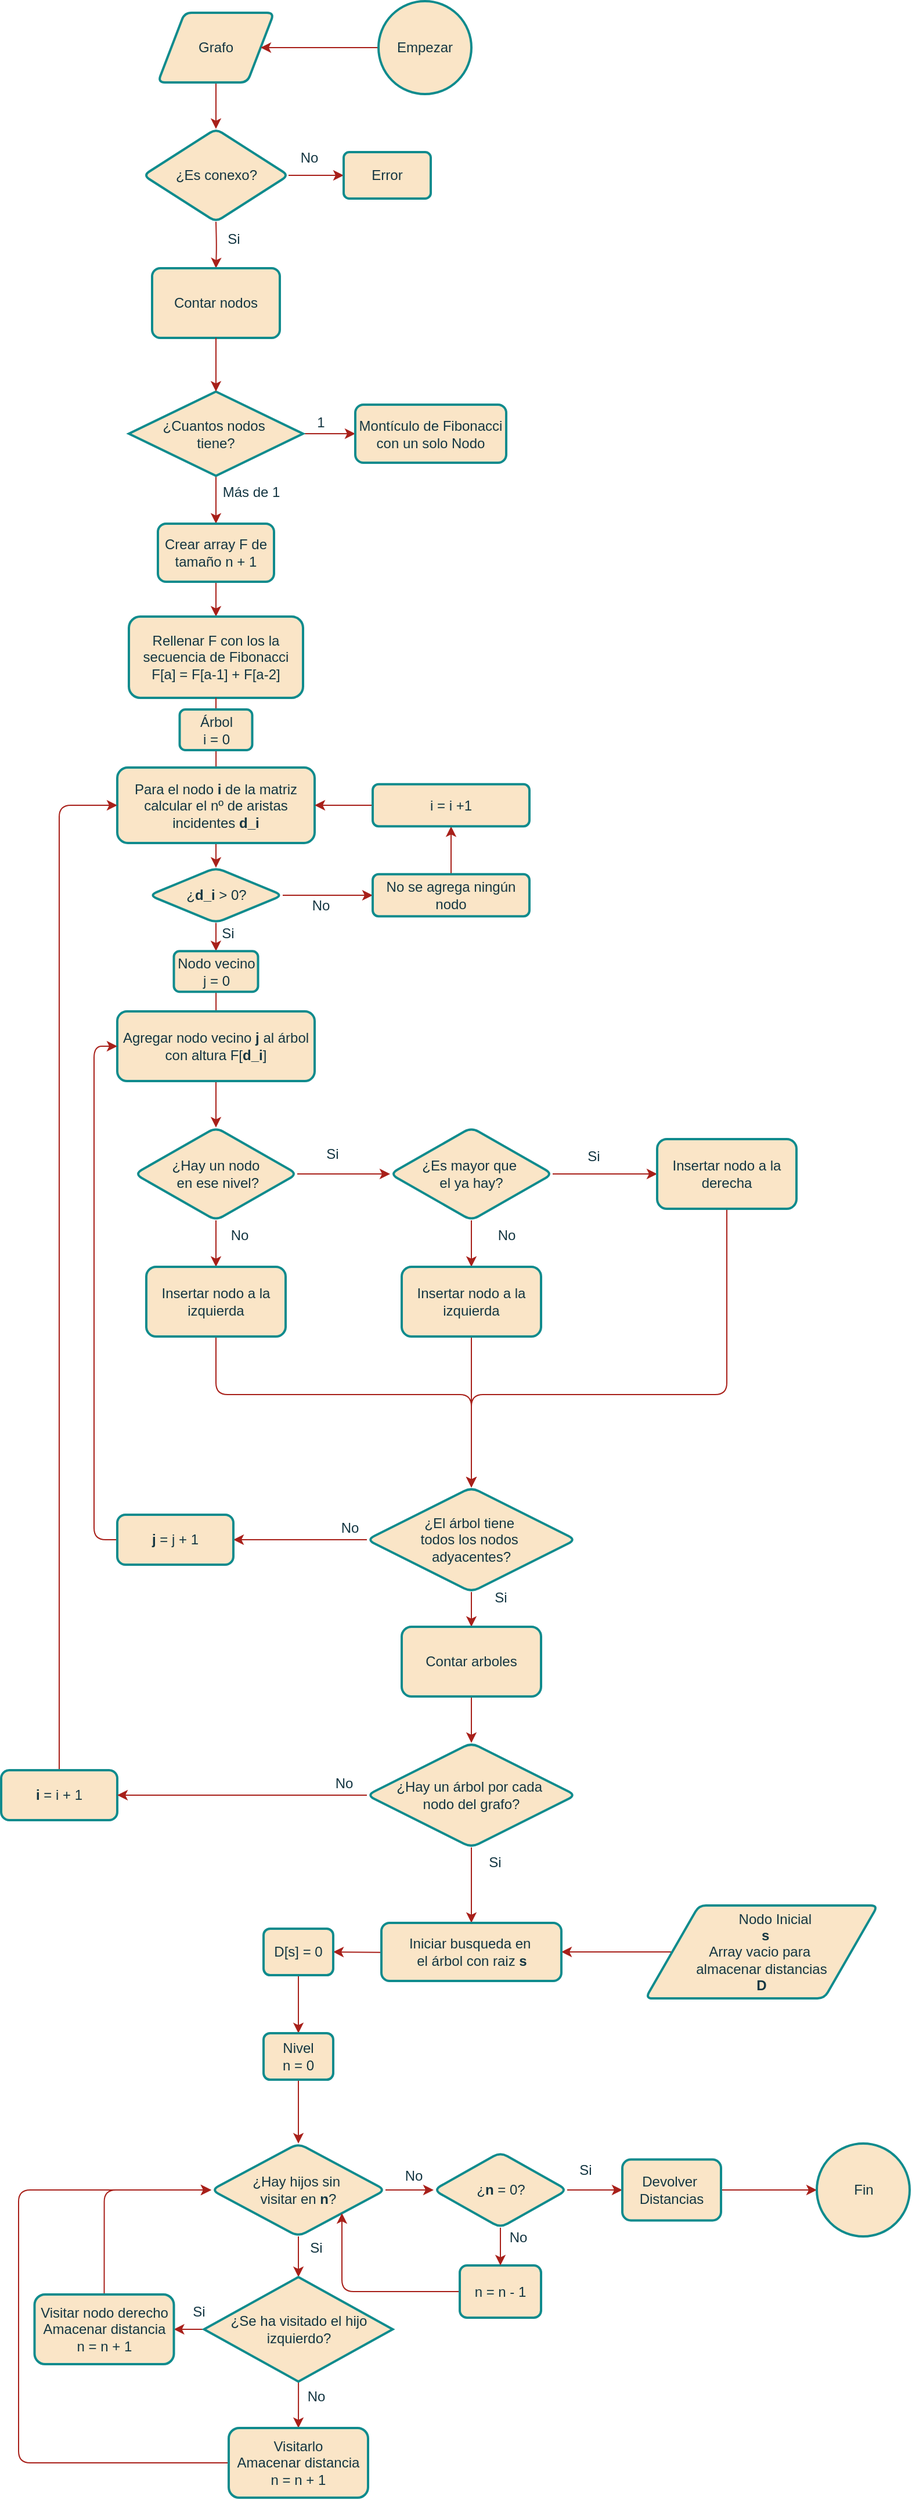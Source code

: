 <mxfile version="24.7.17">
  <diagram id="C5RBs43oDa-KdzZeNtuy" name="Page-1">
    <mxGraphModel dx="1434" dy="844" grid="1" gridSize="10" guides="1" tooltips="1" connect="1" arrows="1" fold="1" page="1" pageScale="1" pageWidth="827" pageHeight="1169" math="0" shadow="0">
      <root>
        <mxCell id="WIyWlLk6GJQsqaUBKTNV-0" />
        <mxCell id="WIyWlLk6GJQsqaUBKTNV-1" parent="WIyWlLk6GJQsqaUBKTNV-0" />
        <mxCell id="sw0XocbQ4kUTriKsnevm-25" style="edgeStyle=orthogonalEdgeStyle;rounded=1;orthogonalLoop=1;jettySize=auto;html=1;exitX=0.5;exitY=1;exitDx=0;exitDy=0;labelBackgroundColor=none;strokeColor=#A8201A;fontColor=default;" parent="WIyWlLk6GJQsqaUBKTNV-1" target="sw0XocbQ4kUTriKsnevm-1" edge="1">
          <mxGeometry relative="1" as="geometry">
            <mxPoint x="200" y="200" as="sourcePoint" />
          </mxGeometry>
        </mxCell>
        <mxCell id="sw0XocbQ4kUTriKsnevm-1" value="Contar nodos" style="rounded=1;whiteSpace=wrap;html=1;absoluteArcSize=1;arcSize=14;strokeWidth=2;labelBackgroundColor=none;fillColor=#FAE5C7;strokeColor=#0F8B8D;fontColor=#143642;" parent="WIyWlLk6GJQsqaUBKTNV-1" vertex="1">
          <mxGeometry x="145" y="240" width="110" height="60" as="geometry" />
        </mxCell>
        <mxCell id="sw0XocbQ4kUTriKsnevm-19" value="" style="edgeStyle=orthogonalEdgeStyle;rounded=1;orthogonalLoop=1;jettySize=auto;html=1;labelBackgroundColor=none;strokeColor=#A8201A;fontColor=default;" parent="WIyWlLk6GJQsqaUBKTNV-1" source="sw0XocbQ4kUTriKsnevm-2" target="sw0XocbQ4kUTriKsnevm-12" edge="1">
          <mxGeometry relative="1" as="geometry" />
        </mxCell>
        <mxCell id="sw0XocbQ4kUTriKsnevm-21" style="edgeStyle=orthogonalEdgeStyle;rounded=1;orthogonalLoop=1;jettySize=auto;html=1;exitX=1;exitY=0.5;exitDx=0;exitDy=0;exitPerimeter=0;entryX=0;entryY=0.5;entryDx=0;entryDy=0;labelBackgroundColor=none;strokeColor=#A8201A;fontColor=default;" parent="WIyWlLk6GJQsqaUBKTNV-1" source="sw0XocbQ4kUTriKsnevm-2" target="sw0XocbQ4kUTriKsnevm-15" edge="1">
          <mxGeometry relative="1" as="geometry" />
        </mxCell>
        <mxCell id="sw0XocbQ4kUTriKsnevm-2" value="¿Cuantos nodos&amp;nbsp;&lt;div&gt;tiene?&lt;/div&gt;" style="strokeWidth=2;html=1;shape=mxgraph.flowchart.decision;whiteSpace=wrap;labelBackgroundColor=none;fillColor=#FAE5C7;strokeColor=#0F8B8D;fontColor=#143642;rounded=1;" parent="WIyWlLk6GJQsqaUBKTNV-1" vertex="1">
          <mxGeometry x="125" y="346.25" width="150" height="72.5" as="geometry" />
        </mxCell>
        <mxCell id="sw0XocbQ4kUTriKsnevm-67" value="" style="edgeStyle=orthogonalEdgeStyle;rounded=1;orthogonalLoop=1;jettySize=auto;html=1;strokeColor=#A8201A;fontColor=default;fillColor=#FAE5C7;labelBackgroundColor=none;" parent="WIyWlLk6GJQsqaUBKTNV-1" source="sw0XocbQ4kUTriKsnevm-8" target="sw0XocbQ4kUTriKsnevm-66" edge="1">
          <mxGeometry relative="1" as="geometry" />
        </mxCell>
        <mxCell id="sw0XocbQ4kUTriKsnevm-8" value="Grafo" style="shape=parallelogram;html=1;strokeWidth=2;perimeter=parallelogramPerimeter;whiteSpace=wrap;rounded=1;arcSize=12;size=0.23;labelBackgroundColor=none;fillColor=#FAE5C7;strokeColor=#0F8B8D;fontColor=#143642;" parent="WIyWlLk6GJQsqaUBKTNV-1" vertex="1">
          <mxGeometry x="150" y="20" width="100" height="60" as="geometry" />
        </mxCell>
        <mxCell id="sw0XocbQ4kUTriKsnevm-18" value="" style="edgeStyle=orthogonalEdgeStyle;rounded=1;orthogonalLoop=1;jettySize=auto;html=1;labelBackgroundColor=none;strokeColor=#A8201A;fontColor=default;" parent="WIyWlLk6GJQsqaUBKTNV-1" source="sw0XocbQ4kUTriKsnevm-12" target="sw0XocbQ4kUTriKsnevm-17" edge="1">
          <mxGeometry relative="1" as="geometry" />
        </mxCell>
        <mxCell id="sw0XocbQ4kUTriKsnevm-12" value="Crear array F de tamaño n + 1" style="rounded=1;whiteSpace=wrap;html=1;absoluteArcSize=1;arcSize=14;strokeWidth=2;labelBackgroundColor=none;fillColor=#FAE5C7;strokeColor=#0F8B8D;fontColor=#143642;" parent="WIyWlLk6GJQsqaUBKTNV-1" vertex="1">
          <mxGeometry x="150" y="460" width="100" height="50" as="geometry" />
        </mxCell>
        <mxCell id="sw0XocbQ4kUTriKsnevm-15" value="Montículo de Fibonacci con un solo Nodo" style="rounded=1;whiteSpace=wrap;html=1;absoluteArcSize=1;arcSize=14;strokeWidth=2;labelBackgroundColor=none;fillColor=#FAE5C7;strokeColor=#0F8B8D;fontColor=#143642;" parent="WIyWlLk6GJQsqaUBKTNV-1" vertex="1">
          <mxGeometry x="320" y="357.5" width="130" height="50" as="geometry" />
        </mxCell>
        <mxCell id="sw0XocbQ4kUTriKsnevm-34" value="" style="edgeStyle=orthogonalEdgeStyle;rounded=1;orthogonalLoop=1;jettySize=auto;html=1;labelBackgroundColor=none;strokeColor=#A8201A;fontColor=default;" parent="WIyWlLk6GJQsqaUBKTNV-1" source="sw0XocbQ4kUTriKsnevm-90" target="sw0XocbQ4kUTriKsnevm-33" edge="1">
          <mxGeometry relative="1" as="geometry" />
        </mxCell>
        <mxCell id="sw0XocbQ4kUTriKsnevm-17" value="Rellenar F con los la secuencia de Fibonacci&lt;div&gt;F[a] = F[a-1] + F[a-2]&lt;/div&gt;" style="rounded=1;whiteSpace=wrap;html=1;arcSize=14;strokeWidth=2;labelBackgroundColor=none;fillColor=#FAE5C7;strokeColor=#0F8B8D;fontColor=#143642;" parent="WIyWlLk6GJQsqaUBKTNV-1" vertex="1">
          <mxGeometry x="125" y="540" width="150" height="70" as="geometry" />
        </mxCell>
        <mxCell id="sw0XocbQ4kUTriKsnevm-20" style="edgeStyle=orthogonalEdgeStyle;rounded=1;orthogonalLoop=1;jettySize=auto;html=1;exitX=0.5;exitY=1;exitDx=0;exitDy=0;entryX=0.5;entryY=0;entryDx=0;entryDy=0;entryPerimeter=0;labelBackgroundColor=none;strokeColor=#A8201A;fontColor=default;" parent="WIyWlLk6GJQsqaUBKTNV-1" source="sw0XocbQ4kUTriKsnevm-1" target="sw0XocbQ4kUTriKsnevm-2" edge="1">
          <mxGeometry relative="1" as="geometry" />
        </mxCell>
        <mxCell id="sw0XocbQ4kUTriKsnevm-32" style="edgeStyle=orthogonalEdgeStyle;rounded=1;orthogonalLoop=1;jettySize=auto;html=1;exitX=0.5;exitY=1;exitDx=0;exitDy=0;labelBackgroundColor=none;strokeColor=#A8201A;fontColor=default;" parent="WIyWlLk6GJQsqaUBKTNV-1" source="sw0XocbQ4kUTriKsnevm-17" target="sw0XocbQ4kUTriKsnevm-17" edge="1">
          <mxGeometry relative="1" as="geometry" />
        </mxCell>
        <mxCell id="sw0XocbQ4kUTriKsnevm-37" value="" style="edgeStyle=orthogonalEdgeStyle;rounded=1;orthogonalLoop=1;jettySize=auto;html=1;labelBackgroundColor=none;strokeColor=#A8201A;fontColor=default;" parent="WIyWlLk6GJQsqaUBKTNV-1" source="sw0XocbQ4kUTriKsnevm-33" target="sw0XocbQ4kUTriKsnevm-36" edge="1">
          <mxGeometry relative="1" as="geometry" />
        </mxCell>
        <mxCell id="sw0XocbQ4kUTriKsnevm-33" value="Para el nodo &lt;b&gt;i&lt;/b&gt; de la matriz calcular el nº de aristas incidentes&amp;nbsp;&lt;b style=&quot;background-color: initial;&quot;&gt;d_i&lt;/b&gt;" style="whiteSpace=wrap;html=1;rounded=1;arcSize=14;strokeWidth=2;labelBackgroundColor=none;fillColor=#FAE5C7;strokeColor=#0F8B8D;fontColor=#143642;" parent="WIyWlLk6GJQsqaUBKTNV-1" vertex="1">
          <mxGeometry x="115" y="670" width="170" height="65" as="geometry" />
        </mxCell>
        <mxCell id="sw0XocbQ4kUTriKsnevm-39" value="" style="edgeStyle=orthogonalEdgeStyle;rounded=1;orthogonalLoop=1;jettySize=auto;html=1;strokeColor=#A8201A;fontColor=default;fillColor=#FAE5C7;labelBackgroundColor=none;" parent="WIyWlLk6GJQsqaUBKTNV-1" source="sw0XocbQ4kUTriKsnevm-36" target="sw0XocbQ4kUTriKsnevm-38" edge="1">
          <mxGeometry relative="1" as="geometry" />
        </mxCell>
        <mxCell id="sw0XocbQ4kUTriKsnevm-42" value="" style="edgeStyle=orthogonalEdgeStyle;rounded=1;orthogonalLoop=1;jettySize=auto;html=1;strokeColor=#A8201A;fontColor=default;fillColor=#FAE5C7;labelBackgroundColor=none;" parent="WIyWlLk6GJQsqaUBKTNV-1" source="sw0XocbQ4kUTriKsnevm-95" target="sw0XocbQ4kUTriKsnevm-41" edge="1">
          <mxGeometry relative="1" as="geometry" />
        </mxCell>
        <mxCell id="sw0XocbQ4kUTriKsnevm-36" value="¿&lt;b&gt;d_i&lt;/b&gt; &amp;gt; 0?" style="rhombus;whiteSpace=wrap;html=1;rounded=1;arcSize=14;strokeWidth=2;labelBackgroundColor=none;fillColor=#FAE5C7;strokeColor=#0F8B8D;fontColor=#143642;" parent="WIyWlLk6GJQsqaUBKTNV-1" vertex="1">
          <mxGeometry x="142.5" y="756.25" width="115" height="47.5" as="geometry" />
        </mxCell>
        <mxCell id="Fxtu21GMjImPMMu1P6-F-7" value="" style="edgeStyle=orthogonalEdgeStyle;rounded=1;orthogonalLoop=1;jettySize=auto;html=1;strokeColor=#A8201A;fontColor=default;fillColor=#FAE5C7;labelBackgroundColor=none;" parent="WIyWlLk6GJQsqaUBKTNV-1" source="sw0XocbQ4kUTriKsnevm-38" target="Fxtu21GMjImPMMu1P6-F-6" edge="1">
          <mxGeometry relative="1" as="geometry" />
        </mxCell>
        <mxCell id="sw0XocbQ4kUTriKsnevm-38" value="No se agrega ningún nodo" style="whiteSpace=wrap;html=1;fillColor=#FAE5C7;strokeColor=#0F8B8D;fontColor=#143642;rounded=1;arcSize=14;strokeWidth=2;labelBackgroundColor=none;" parent="WIyWlLk6GJQsqaUBKTNV-1" vertex="1">
          <mxGeometry x="335" y="761.87" width="135" height="36.25" as="geometry" />
        </mxCell>
        <mxCell id="sw0XocbQ4kUTriKsnevm-40" value="No" style="text;html=1;align=center;verticalAlign=middle;resizable=0;points=[];autosize=1;strokeColor=none;fillColor=none;fontColor=#143642;labelBackgroundColor=none;rounded=1;" parent="WIyWlLk6GJQsqaUBKTNV-1" vertex="1">
          <mxGeometry x="270" y="773.75" width="40" height="30" as="geometry" />
        </mxCell>
        <mxCell id="sw0XocbQ4kUTriKsnevm-46" value="" style="edgeStyle=orthogonalEdgeStyle;rounded=1;orthogonalLoop=1;jettySize=auto;html=1;strokeColor=#A8201A;fontColor=default;fillColor=#FAE5C7;labelBackgroundColor=none;" parent="WIyWlLk6GJQsqaUBKTNV-1" source="sw0XocbQ4kUTriKsnevm-41" target="sw0XocbQ4kUTriKsnevm-45" edge="1">
          <mxGeometry relative="1" as="geometry" />
        </mxCell>
        <mxCell id="sw0XocbQ4kUTriKsnevm-41" value="Agregar nodo vecino &lt;b&gt;j&amp;nbsp;&lt;/b&gt;&lt;span style=&quot;background-color: initial;&quot;&gt;al árbol con altura F[&lt;/span&gt;&lt;b style=&quot;background-color: initial;&quot;&gt;d_i&lt;/b&gt;&lt;span style=&quot;background-color: initial;&quot;&gt;]&lt;/span&gt;" style="whiteSpace=wrap;html=1;fillColor=#FAE5C7;strokeColor=#0F8B8D;fontColor=#143642;rounded=1;arcSize=14;strokeWidth=2;labelBackgroundColor=none;" parent="WIyWlLk6GJQsqaUBKTNV-1" vertex="1">
          <mxGeometry x="115" y="880" width="170" height="60" as="geometry" />
        </mxCell>
        <mxCell id="sw0XocbQ4kUTriKsnevm-43" value="Si" style="text;html=1;align=center;verticalAlign=middle;resizable=0;points=[];autosize=1;strokeColor=none;fillColor=none;fontColor=#143642;labelBackgroundColor=none;rounded=1;" parent="WIyWlLk6GJQsqaUBKTNV-1" vertex="1">
          <mxGeometry x="195" y="798.12" width="30" height="30" as="geometry" />
        </mxCell>
        <mxCell id="sw0XocbQ4kUTriKsnevm-48" value="" style="edgeStyle=orthogonalEdgeStyle;rounded=1;orthogonalLoop=1;jettySize=auto;html=1;strokeColor=#A8201A;fontColor=default;fillColor=#FAE5C7;labelBackgroundColor=none;" parent="WIyWlLk6GJQsqaUBKTNV-1" source="sw0XocbQ4kUTriKsnevm-45" target="sw0XocbQ4kUTriKsnevm-47" edge="1">
          <mxGeometry relative="1" as="geometry" />
        </mxCell>
        <mxCell id="sw0XocbQ4kUTriKsnevm-59" style="edgeStyle=orthogonalEdgeStyle;rounded=1;orthogonalLoop=1;jettySize=auto;html=1;exitX=0.5;exitY=1;exitDx=0;exitDy=0;entryX=0.5;entryY=0;entryDx=0;entryDy=0;strokeColor=#A8201A;fontColor=default;fillColor=#FAE5C7;labelBackgroundColor=none;" parent="WIyWlLk6GJQsqaUBKTNV-1" source="sw0XocbQ4kUTriKsnevm-45" target="sw0XocbQ4kUTriKsnevm-58" edge="1">
          <mxGeometry relative="1" as="geometry" />
        </mxCell>
        <mxCell id="sw0XocbQ4kUTriKsnevm-45" value="¿Hay un nodo&lt;div&gt;&amp;nbsp;en ese nivel?&lt;/div&gt;" style="rhombus;whiteSpace=wrap;html=1;fillColor=#FAE5C7;strokeColor=#0F8B8D;fontColor=#143642;rounded=1;arcSize=14;strokeWidth=2;labelBackgroundColor=none;" parent="WIyWlLk6GJQsqaUBKTNV-1" vertex="1">
          <mxGeometry x="130" y="980" width="140" height="80" as="geometry" />
        </mxCell>
        <mxCell id="sw0XocbQ4kUTriKsnevm-51" value="" style="edgeStyle=orthogonalEdgeStyle;rounded=1;orthogonalLoop=1;jettySize=auto;html=1;strokeColor=#A8201A;fontColor=default;fillColor=#FAE5C7;labelBackgroundColor=none;" parent="WIyWlLk6GJQsqaUBKTNV-1" source="sw0XocbQ4kUTriKsnevm-47" target="sw0XocbQ4kUTriKsnevm-50" edge="1">
          <mxGeometry relative="1" as="geometry" />
        </mxCell>
        <mxCell id="sw0XocbQ4kUTriKsnevm-57" value="" style="edgeStyle=orthogonalEdgeStyle;rounded=1;orthogonalLoop=1;jettySize=auto;html=1;strokeColor=#A8201A;fontColor=default;fillColor=#FAE5C7;labelBackgroundColor=none;" parent="WIyWlLk6GJQsqaUBKTNV-1" source="sw0XocbQ4kUTriKsnevm-47" target="sw0XocbQ4kUTriKsnevm-56" edge="1">
          <mxGeometry relative="1" as="geometry" />
        </mxCell>
        <mxCell id="sw0XocbQ4kUTriKsnevm-47" value="¿Es mayor que&amp;nbsp;&lt;div&gt;el ya hay?&lt;/div&gt;" style="rhombus;whiteSpace=wrap;html=1;fillColor=#FAE5C7;strokeColor=#0F8B8D;fontColor=#143642;rounded=1;arcSize=14;strokeWidth=2;labelBackgroundColor=none;spacingLeft=4;spacingRight=4;" parent="WIyWlLk6GJQsqaUBKTNV-1" vertex="1">
          <mxGeometry x="350" y="980" width="140" height="80" as="geometry" />
        </mxCell>
        <mxCell id="sw0XocbQ4kUTriKsnevm-49" value="Si" style="text;html=1;align=center;verticalAlign=middle;resizable=0;points=[];autosize=1;strokeColor=none;fillColor=none;fontColor=#143642;labelBackgroundColor=none;rounded=1;" parent="WIyWlLk6GJQsqaUBKTNV-1" vertex="1">
          <mxGeometry x="285" y="988" width="30" height="30" as="geometry" />
        </mxCell>
        <mxCell id="sw0XocbQ4kUTriKsnevm-77" style="edgeStyle=orthogonalEdgeStyle;rounded=1;orthogonalLoop=1;jettySize=auto;html=1;exitX=0.5;exitY=1;exitDx=0;exitDy=0;entryX=0.5;entryY=0;entryDx=0;entryDy=0;strokeColor=#A8201A;fontColor=default;fillColor=#FAE5C7;labelBackgroundColor=none;" parent="WIyWlLk6GJQsqaUBKTNV-1" source="sw0XocbQ4kUTriKsnevm-50" target="sw0XocbQ4kUTriKsnevm-74" edge="1">
          <mxGeometry relative="1" as="geometry">
            <Array as="points">
              <mxPoint x="640" y="1210" />
              <mxPoint x="420" y="1210" />
            </Array>
          </mxGeometry>
        </mxCell>
        <mxCell id="sw0XocbQ4kUTriKsnevm-50" value="Insertar nodo a la derecha" style="whiteSpace=wrap;html=1;fillColor=#FAE5C7;strokeColor=#0F8B8D;fontColor=#143642;rounded=1;arcSize=14;strokeWidth=2;labelBackgroundColor=none;" parent="WIyWlLk6GJQsqaUBKTNV-1" vertex="1">
          <mxGeometry x="580" y="990" width="120" height="60" as="geometry" />
        </mxCell>
        <mxCell id="sw0XocbQ4kUTriKsnevm-52" value="Si" style="text;html=1;align=center;verticalAlign=middle;resizable=0;points=[];autosize=1;strokeColor=none;fillColor=none;fontColor=#143642;labelBackgroundColor=none;rounded=1;" parent="WIyWlLk6GJQsqaUBKTNV-1" vertex="1">
          <mxGeometry x="510" y="990" width="30" height="30" as="geometry" />
        </mxCell>
        <mxCell id="sw0XocbQ4kUTriKsnevm-75" value="" style="edgeStyle=orthogonalEdgeStyle;rounded=1;orthogonalLoop=1;jettySize=auto;html=1;strokeColor=#A8201A;fontColor=default;fillColor=#FAE5C7;labelBackgroundColor=none;" parent="WIyWlLk6GJQsqaUBKTNV-1" source="sw0XocbQ4kUTriKsnevm-56" target="sw0XocbQ4kUTriKsnevm-74" edge="1">
          <mxGeometry relative="1" as="geometry" />
        </mxCell>
        <mxCell id="sw0XocbQ4kUTriKsnevm-56" value="Insertar nodo a la izquierda" style="whiteSpace=wrap;html=1;fillColor=#FAE5C7;strokeColor=#0F8B8D;fontColor=#143642;rounded=1;arcSize=14;strokeWidth=2;labelBackgroundColor=none;" parent="WIyWlLk6GJQsqaUBKTNV-1" vertex="1">
          <mxGeometry x="360" y="1100" width="120" height="60" as="geometry" />
        </mxCell>
        <mxCell id="sw0XocbQ4kUTriKsnevm-76" style="edgeStyle=orthogonalEdgeStyle;rounded=1;orthogonalLoop=1;jettySize=auto;html=1;strokeColor=#A8201A;fontColor=default;fillColor=#FAE5C7;labelBackgroundColor=none;" parent="WIyWlLk6GJQsqaUBKTNV-1" source="sw0XocbQ4kUTriKsnevm-58" target="sw0XocbQ4kUTriKsnevm-74" edge="1">
          <mxGeometry relative="1" as="geometry">
            <Array as="points">
              <mxPoint x="200" y="1210" />
              <mxPoint x="420" y="1210" />
            </Array>
          </mxGeometry>
        </mxCell>
        <mxCell id="sw0XocbQ4kUTriKsnevm-58" value="Insertar nodo a la izquierda" style="whiteSpace=wrap;html=1;fillColor=#FAE5C7;strokeColor=#0F8B8D;fontColor=#143642;rounded=1;arcSize=14;strokeWidth=2;labelBackgroundColor=none;" parent="WIyWlLk6GJQsqaUBKTNV-1" vertex="1">
          <mxGeometry x="140" y="1100" width="120" height="60" as="geometry" />
        </mxCell>
        <mxCell id="sw0XocbQ4kUTriKsnevm-60" value="No" style="text;html=1;align=center;verticalAlign=middle;resizable=0;points=[];autosize=1;strokeColor=none;fillColor=none;fontColor=#143642;labelBackgroundColor=none;rounded=1;" parent="WIyWlLk6GJQsqaUBKTNV-1" vertex="1">
          <mxGeometry x="200" y="1058" width="40" height="30" as="geometry" />
        </mxCell>
        <mxCell id="sw0XocbQ4kUTriKsnevm-61" value="No" style="text;html=1;align=center;verticalAlign=middle;resizable=0;points=[];autosize=1;strokeColor=none;fillColor=none;fontColor=#143642;labelBackgroundColor=none;rounded=1;" parent="WIyWlLk6GJQsqaUBKTNV-1" vertex="1">
          <mxGeometry x="430" y="1058" width="40" height="30" as="geometry" />
        </mxCell>
        <mxCell id="sw0XocbQ4kUTriKsnevm-62" value="1" style="text;html=1;align=center;verticalAlign=middle;resizable=0;points=[];autosize=1;strokeColor=none;fillColor=none;fontColor=#143642;labelBackgroundColor=none;rounded=1;" parent="WIyWlLk6GJQsqaUBKTNV-1" vertex="1">
          <mxGeometry x="275" y="358" width="30" height="30" as="geometry" />
        </mxCell>
        <mxCell id="sw0XocbQ4kUTriKsnevm-63" value="Más de 1" style="text;html=1;align=center;verticalAlign=middle;resizable=0;points=[];autosize=1;strokeColor=none;fillColor=none;fontColor=#143642;labelBackgroundColor=none;rounded=1;" parent="WIyWlLk6GJQsqaUBKTNV-1" vertex="1">
          <mxGeometry x="195" y="418" width="70" height="30" as="geometry" />
        </mxCell>
        <mxCell id="sw0XocbQ4kUTriKsnevm-64" value="No" style="text;html=1;align=center;verticalAlign=middle;resizable=0;points=[];autosize=1;strokeColor=none;fillColor=none;fontColor=#143642;labelBackgroundColor=none;rounded=1;" parent="WIyWlLk6GJQsqaUBKTNV-1" vertex="1">
          <mxGeometry x="260" y="130" width="40" height="30" as="geometry" />
        </mxCell>
        <mxCell id="sw0XocbQ4kUTriKsnevm-65" value="Si" style="text;html=1;align=center;verticalAlign=middle;resizable=0;points=[];autosize=1;strokeColor=none;fillColor=none;fontColor=#143642;labelBackgroundColor=none;rounded=1;" parent="WIyWlLk6GJQsqaUBKTNV-1" vertex="1">
          <mxGeometry x="200" y="200" width="30" height="30" as="geometry" />
        </mxCell>
        <mxCell id="sw0XocbQ4kUTriKsnevm-69" value="" style="edgeStyle=orthogonalEdgeStyle;rounded=1;orthogonalLoop=1;jettySize=auto;html=1;strokeColor=#A8201A;fontColor=default;fillColor=#FAE5C7;labelBackgroundColor=none;" parent="WIyWlLk6GJQsqaUBKTNV-1" source="sw0XocbQ4kUTriKsnevm-66" target="sw0XocbQ4kUTriKsnevm-68" edge="1">
          <mxGeometry relative="1" as="geometry" />
        </mxCell>
        <mxCell id="sw0XocbQ4kUTriKsnevm-66" value="¿Es conexo?" style="rhombus;whiteSpace=wrap;html=1;fillColor=#FAE5C7;strokeColor=#0F8B8D;fontColor=#143642;strokeWidth=2;rounded=1;arcSize=12;labelBackgroundColor=none;" parent="WIyWlLk6GJQsqaUBKTNV-1" vertex="1">
          <mxGeometry x="137.5" y="120" width="125" height="80" as="geometry" />
        </mxCell>
        <mxCell id="sw0XocbQ4kUTriKsnevm-68" value="Error" style="whiteSpace=wrap;html=1;fillColor=#FAE5C7;strokeColor=#0F8B8D;fontColor=#143642;strokeWidth=2;rounded=1;arcSize=12;labelBackgroundColor=none;" parent="WIyWlLk6GJQsqaUBKTNV-1" vertex="1">
          <mxGeometry x="310" y="140" width="75" height="40" as="geometry" />
        </mxCell>
        <mxCell id="sw0XocbQ4kUTriKsnevm-87" value="" style="edgeStyle=orthogonalEdgeStyle;rounded=1;orthogonalLoop=1;jettySize=auto;html=1;strokeColor=#A8201A;fontColor=default;fillColor=#FAE5C7;labelBackgroundColor=none;" parent="WIyWlLk6GJQsqaUBKTNV-1" source="sw0XocbQ4kUTriKsnevm-74" target="sw0XocbQ4kUTriKsnevm-86" edge="1">
          <mxGeometry relative="1" as="geometry" />
        </mxCell>
        <mxCell id="sw0XocbQ4kUTriKsnevm-74" value="¿El árbol tiene&amp;nbsp;&lt;div&gt;todos&amp;nbsp;&lt;span style=&quot;background-color: initial;&quot;&gt;los&amp;nbsp;&lt;/span&gt;&lt;span style=&quot;background-color: initial;&quot;&gt;nodos&amp;nbsp;&lt;/span&gt;&lt;/div&gt;&lt;div&gt;&lt;span style=&quot;background-color: initial;&quot;&gt;adyacentes?&lt;/span&gt;&lt;/div&gt;" style="rhombus;whiteSpace=wrap;html=1;fillColor=#FAE5C7;strokeColor=#0F8B8D;fontColor=#143642;rounded=1;arcSize=14;strokeWidth=2;labelBackgroundColor=none;" parent="WIyWlLk6GJQsqaUBKTNV-1" vertex="1">
          <mxGeometry x="330" y="1290" width="180" height="90" as="geometry" />
        </mxCell>
        <mxCell id="sw0XocbQ4kUTriKsnevm-79" value="No" style="text;html=1;align=center;verticalAlign=middle;resizable=0;points=[];autosize=1;strokeColor=none;fillColor=none;fontColor=#143642;labelBackgroundColor=none;rounded=1;" parent="WIyWlLk6GJQsqaUBKTNV-1" vertex="1">
          <mxGeometry x="295" y="1310" width="40" height="30" as="geometry" />
        </mxCell>
        <mxCell id="sw0XocbQ4kUTriKsnevm-94" style="edgeStyle=orthogonalEdgeStyle;rounded=1;orthogonalLoop=1;jettySize=auto;html=1;entryX=0;entryY=0.5;entryDx=0;entryDy=0;strokeColor=#A8201A;fontColor=default;fillColor=#FAE5C7;labelBackgroundColor=none;" parent="WIyWlLk6GJQsqaUBKTNV-1" source="sw0XocbQ4kUTriKsnevm-80" target="sw0XocbQ4kUTriKsnevm-33" edge="1">
          <mxGeometry relative="1" as="geometry" />
        </mxCell>
        <mxCell id="sw0XocbQ4kUTriKsnevm-80" value="&lt;b&gt;i&lt;/b&gt; = i + 1" style="rounded=1;whiteSpace=wrap;html=1;absoluteArcSize=1;arcSize=14;strokeWidth=2;strokeColor=#0F8B8D;fontColor=#143642;fillColor=#FAE5C7;labelBackgroundColor=none;" parent="WIyWlLk6GJQsqaUBKTNV-1" vertex="1">
          <mxGeometry x="15" y="1533.5" width="100" height="43" as="geometry" />
        </mxCell>
        <mxCell id="sw0XocbQ4kUTriKsnevm-93" style="edgeStyle=orthogonalEdgeStyle;rounded=1;orthogonalLoop=1;jettySize=auto;html=1;entryX=1;entryY=0.5;entryDx=0;entryDy=0;strokeColor=#A8201A;fontColor=default;fillColor=#FAE5C7;labelBackgroundColor=none;" parent="WIyWlLk6GJQsqaUBKTNV-1" source="sw0XocbQ4kUTriKsnevm-84" target="sw0XocbQ4kUTriKsnevm-80" edge="1">
          <mxGeometry relative="1" as="geometry" />
        </mxCell>
        <mxCell id="Fxtu21GMjImPMMu1P6-F-12" style="edgeStyle=orthogonalEdgeStyle;rounded=1;orthogonalLoop=1;jettySize=auto;html=1;exitX=0.5;exitY=1;exitDx=0;exitDy=0;strokeColor=#A8201A;fontColor=default;fillColor=#FAE5C7;labelBackgroundColor=none;" parent="WIyWlLk6GJQsqaUBKTNV-1" source="sw0XocbQ4kUTriKsnevm-84" target="Fxtu21GMjImPMMu1P6-F-10" edge="1">
          <mxGeometry relative="1" as="geometry" />
        </mxCell>
        <mxCell id="sw0XocbQ4kUTriKsnevm-84" value="¿Hay un árbol por cada&amp;nbsp;&lt;div&gt;nodo del grafo?&lt;/div&gt;" style="rhombus;whiteSpace=wrap;html=1;fillColor=#FAE5C7;strokeColor=#0F8B8D;fontColor=#143642;rounded=1;arcSize=14;strokeWidth=2;labelBackgroundColor=none;" parent="WIyWlLk6GJQsqaUBKTNV-1" vertex="1">
          <mxGeometry x="330" y="1510" width="180" height="90" as="geometry" />
        </mxCell>
        <mxCell id="sw0XocbQ4kUTriKsnevm-88" style="edgeStyle=orthogonalEdgeStyle;rounded=1;orthogonalLoop=1;jettySize=auto;html=1;entryX=0.5;entryY=0;entryDx=0;entryDy=0;strokeColor=#A8201A;fontColor=default;fillColor=#FAE5C7;labelBackgroundColor=none;" parent="WIyWlLk6GJQsqaUBKTNV-1" source="sw0XocbQ4kUTriKsnevm-86" target="sw0XocbQ4kUTriKsnevm-84" edge="1">
          <mxGeometry relative="1" as="geometry" />
        </mxCell>
        <mxCell id="sw0XocbQ4kUTriKsnevm-97" style="edgeStyle=orthogonalEdgeStyle;rounded=1;orthogonalLoop=1;jettySize=auto;html=1;entryX=0;entryY=0.5;entryDx=0;entryDy=0;strokeColor=#A8201A;fontColor=default;fillColor=#FAE5C7;exitX=0;exitY=0.5;exitDx=0;exitDy=0;labelBackgroundColor=none;" parent="WIyWlLk6GJQsqaUBKTNV-1" source="sw0XocbQ4kUTriKsnevm-98" target="sw0XocbQ4kUTriKsnevm-41" edge="1">
          <mxGeometry relative="1" as="geometry" />
        </mxCell>
        <mxCell id="sw0XocbQ4kUTriKsnevm-86" value="Contar arboles" style="whiteSpace=wrap;html=1;fillColor=#FAE5C7;strokeColor=#0F8B8D;fontColor=#143642;rounded=1;arcSize=14;strokeWidth=2;labelBackgroundColor=none;" parent="WIyWlLk6GJQsqaUBKTNV-1" vertex="1">
          <mxGeometry x="360" y="1410" width="120" height="60" as="geometry" />
        </mxCell>
        <mxCell id="sw0XocbQ4kUTriKsnevm-92" value="" style="edgeStyle=orthogonalEdgeStyle;rounded=1;orthogonalLoop=1;jettySize=auto;html=1;labelBackgroundColor=none;strokeColor=#A8201A;fontColor=default;" parent="WIyWlLk6GJQsqaUBKTNV-1" source="sw0XocbQ4kUTriKsnevm-17" target="sw0XocbQ4kUTriKsnevm-90" edge="1">
          <mxGeometry relative="1" as="geometry">
            <mxPoint x="200" y="620" as="sourcePoint" />
            <mxPoint x="200" y="670" as="targetPoint" />
          </mxGeometry>
        </mxCell>
        <mxCell id="sw0XocbQ4kUTriKsnevm-90" value="&lt;div&gt;Árbol&lt;/div&gt;i = 0" style="whiteSpace=wrap;html=1;fillColor=#FAE5C7;strokeColor=#0F8B8D;fontColor=#143642;rounded=1;arcSize=14;strokeWidth=2;labelBackgroundColor=none;" parent="WIyWlLk6GJQsqaUBKTNV-1" vertex="1">
          <mxGeometry x="168.75" y="620" width="62.5" height="35" as="geometry" />
        </mxCell>
        <mxCell id="sw0XocbQ4kUTriKsnevm-96" value="" style="edgeStyle=orthogonalEdgeStyle;rounded=1;orthogonalLoop=1;jettySize=auto;html=1;strokeColor=#A8201A;fontColor=default;fillColor=#FAE5C7;labelBackgroundColor=none;" parent="WIyWlLk6GJQsqaUBKTNV-1" source="sw0XocbQ4kUTriKsnevm-36" target="sw0XocbQ4kUTriKsnevm-95" edge="1">
          <mxGeometry relative="1" as="geometry">
            <mxPoint x="200" y="804" as="sourcePoint" />
            <mxPoint x="200" y="880" as="targetPoint" />
          </mxGeometry>
        </mxCell>
        <mxCell id="sw0XocbQ4kUTriKsnevm-95" value="&lt;div&gt;Nodo vecino&lt;/div&gt;j = 0" style="whiteSpace=wrap;html=1;fillColor=#FAE5C7;strokeColor=#0F8B8D;fontColor=#143642;rounded=1;arcSize=14;strokeWidth=2;labelBackgroundColor=none;" parent="WIyWlLk6GJQsqaUBKTNV-1" vertex="1">
          <mxGeometry x="163.75" y="828.12" width="72.5" height="35" as="geometry" />
        </mxCell>
        <mxCell id="sw0XocbQ4kUTriKsnevm-100" value="" style="edgeStyle=orthogonalEdgeStyle;rounded=1;orthogonalLoop=1;jettySize=auto;html=1;entryX=1;entryY=0.5;entryDx=0;entryDy=0;strokeColor=#A8201A;fontColor=default;fillColor=#FAE5C7;exitX=0;exitY=0.5;exitDx=0;exitDy=0;labelBackgroundColor=none;" parent="WIyWlLk6GJQsqaUBKTNV-1" source="sw0XocbQ4kUTriKsnevm-74" target="sw0XocbQ4kUTriKsnevm-98" edge="1">
          <mxGeometry relative="1" as="geometry">
            <mxPoint x="360" y="1430" as="sourcePoint" />
            <mxPoint x="115" y="910" as="targetPoint" />
          </mxGeometry>
        </mxCell>
        <mxCell id="sw0XocbQ4kUTriKsnevm-98" value="&lt;b&gt;j&lt;/b&gt; = j + 1" style="rounded=1;whiteSpace=wrap;html=1;absoluteArcSize=1;arcSize=14;strokeWidth=2;strokeColor=#0F8B8D;fontColor=#143642;fillColor=#FAE5C7;labelBackgroundColor=none;" parent="WIyWlLk6GJQsqaUBKTNV-1" vertex="1">
          <mxGeometry x="115" y="1313.5" width="100" height="43" as="geometry" />
        </mxCell>
        <mxCell id="sw0XocbQ4kUTriKsnevm-103" value="Si" style="text;html=1;align=center;verticalAlign=middle;resizable=0;points=[];autosize=1;strokeColor=none;fillColor=none;fontColor=#143642;labelBackgroundColor=none;rounded=1;" parent="WIyWlLk6GJQsqaUBKTNV-1" vertex="1">
          <mxGeometry x="430" y="1370" width="30" height="30" as="geometry" />
        </mxCell>
        <mxCell id="sw0XocbQ4kUTriKsnevm-104" value="No" style="text;html=1;align=center;verticalAlign=middle;resizable=0;points=[];autosize=1;strokeColor=none;fillColor=none;fontColor=#143642;labelBackgroundColor=none;rounded=1;" parent="WIyWlLk6GJQsqaUBKTNV-1" vertex="1">
          <mxGeometry x="290" y="1530" width="40" height="30" as="geometry" />
        </mxCell>
        <mxCell id="Fxtu21GMjImPMMu1P6-F-4" value="" style="edgeStyle=orthogonalEdgeStyle;rounded=1;orthogonalLoop=1;jettySize=auto;html=1;labelBackgroundColor=none;strokeColor=#A8201A;fontColor=default;" parent="WIyWlLk6GJQsqaUBKTNV-1" source="Fxtu21GMjImPMMu1P6-F-2" target="sw0XocbQ4kUTriKsnevm-8" edge="1">
          <mxGeometry relative="1" as="geometry" />
        </mxCell>
        <mxCell id="Fxtu21GMjImPMMu1P6-F-2" value="Empezar" style="ellipse;whiteSpace=wrap;html=1;fillColor=#FAE5C7;strokeColor=#0F8B8D;fontColor=#143642;strokeWidth=2;rounded=1;arcSize=12;labelBackgroundColor=none;" parent="WIyWlLk6GJQsqaUBKTNV-1" vertex="1">
          <mxGeometry x="340" y="10" width="80" height="80" as="geometry" />
        </mxCell>
        <mxCell id="Fxtu21GMjImPMMu1P6-F-5" value="Si" style="text;html=1;align=center;verticalAlign=middle;resizable=0;points=[];autosize=1;strokeColor=none;fillColor=none;labelBackgroundColor=none;fontColor=#143642;rounded=1;" parent="WIyWlLk6GJQsqaUBKTNV-1" vertex="1">
          <mxGeometry x="425" y="1598" width="30" height="30" as="geometry" />
        </mxCell>
        <mxCell id="Fxtu21GMjImPMMu1P6-F-8" style="edgeStyle=orthogonalEdgeStyle;rounded=1;orthogonalLoop=1;jettySize=auto;html=1;exitX=0;exitY=0.5;exitDx=0;exitDy=0;entryX=1;entryY=0.5;entryDx=0;entryDy=0;strokeColor=#A8201A;fontColor=default;fillColor=#FAE5C7;labelBackgroundColor=none;" parent="WIyWlLk6GJQsqaUBKTNV-1" source="Fxtu21GMjImPMMu1P6-F-6" target="sw0XocbQ4kUTriKsnevm-33" edge="1">
          <mxGeometry relative="1" as="geometry" />
        </mxCell>
        <mxCell id="Fxtu21GMjImPMMu1P6-F-6" value="i = i +1" style="whiteSpace=wrap;html=1;fillColor=#FAE5C7;strokeColor=#0F8B8D;fontColor=#143642;rounded=1;arcSize=14;strokeWidth=2;labelBackgroundColor=none;" parent="WIyWlLk6GJQsqaUBKTNV-1" vertex="1">
          <mxGeometry x="335" y="684.38" width="135" height="36.25" as="geometry" />
        </mxCell>
        <mxCell id="Fxtu21GMjImPMMu1P6-F-11" style="edgeStyle=orthogonalEdgeStyle;rounded=1;orthogonalLoop=1;jettySize=auto;html=1;exitX=0;exitY=0.5;exitDx=0;exitDy=0;strokeColor=#A8201A;fontColor=default;fillColor=#FAE5C7;labelBackgroundColor=none;" parent="WIyWlLk6GJQsqaUBKTNV-1" source="Fxtu21GMjImPMMu1P6-F-9" target="Fxtu21GMjImPMMu1P6-F-10" edge="1">
          <mxGeometry relative="1" as="geometry" />
        </mxCell>
        <mxCell id="Fxtu21GMjImPMMu1P6-F-9" value="&amp;nbsp; &amp;nbsp; &amp;nbsp; &amp;nbsp;Nodo Inicial&lt;div&gt;&lt;b&gt;&amp;nbsp; s&lt;/b&gt;&lt;/div&gt;&lt;div&gt;&lt;span style=&quot;background-color: initial;&quot;&gt;Array vacio para&amp;nbsp;&lt;/span&gt;&lt;/div&gt;&lt;div&gt;&lt;span style=&quot;background-color: initial;&quot;&gt;almacenar distancias&lt;/span&gt;&lt;br&gt;&lt;/div&gt;&lt;div&gt;&lt;b&gt;D&lt;/b&gt;&lt;/div&gt;" style="shape=parallelogram;html=1;strokeWidth=2;perimeter=parallelogramPerimeter;whiteSpace=wrap;rounded=1;arcSize=12;size=0.23;labelBackgroundColor=none;fillColor=#FAE5C7;strokeColor=#0F8B8D;fontColor=#143642;" parent="WIyWlLk6GJQsqaUBKTNV-1" vertex="1">
          <mxGeometry x="570" y="1650" width="200" height="80" as="geometry" />
        </mxCell>
        <mxCell id="Fxtu21GMjImPMMu1P6-F-44" value="" style="edgeStyle=orthogonalEdgeStyle;rounded=1;orthogonalLoop=1;jettySize=auto;html=1;strokeColor=#A8201A;fontColor=default;fillColor=#FAE5C7;labelBackgroundColor=none;" parent="WIyWlLk6GJQsqaUBKTNV-1" target="Fxtu21GMjImPMMu1P6-F-18" edge="1">
          <mxGeometry relative="1" as="geometry">
            <mxPoint x="398.5" y="1690" as="sourcePoint" />
          </mxGeometry>
        </mxCell>
        <mxCell id="Fxtu21GMjImPMMu1P6-F-10" value="Iniciar busqueda en&amp;nbsp;&lt;div&gt;el árbol con raiz &lt;b&gt;s&lt;/b&gt;&lt;/div&gt;" style="rounded=1;whiteSpace=wrap;html=1;absoluteArcSize=1;arcSize=14;strokeWidth=2;strokeColor=#0F8B8D;fontColor=#143642;fillColor=#FAE5C7;labelBackgroundColor=none;" parent="WIyWlLk6GJQsqaUBKTNV-1" vertex="1">
          <mxGeometry x="342.5" y="1665" width="155" height="50" as="geometry" />
        </mxCell>
        <mxCell id="Fxtu21GMjImPMMu1P6-F-45" value="" style="edgeStyle=orthogonalEdgeStyle;rounded=1;orthogonalLoop=1;jettySize=auto;html=1;strokeColor=#A8201A;fontColor=default;fillColor=#FAE5C7;labelBackgroundColor=none;" parent="WIyWlLk6GJQsqaUBKTNV-1" source="Fxtu21GMjImPMMu1P6-F-18" target="Fxtu21GMjImPMMu1P6-F-30" edge="1">
          <mxGeometry relative="1" as="geometry" />
        </mxCell>
        <mxCell id="Fxtu21GMjImPMMu1P6-F-18" value="D[s] = 0&lt;div&gt;&lt;/div&gt;" style="whiteSpace=wrap;html=1;fillColor=#FAE5C7;strokeColor=#0F8B8D;fontColor=#143642;rounded=1;arcSize=14;strokeWidth=2;labelBackgroundColor=none;" parent="WIyWlLk6GJQsqaUBKTNV-1" vertex="1">
          <mxGeometry x="241" y="1670" width="60" height="40" as="geometry" />
        </mxCell>
        <mxCell id="Fxtu21GMjImPMMu1P6-F-32" style="edgeStyle=orthogonalEdgeStyle;rounded=1;orthogonalLoop=1;jettySize=auto;html=1;exitX=0.5;exitY=1;exitDx=0;exitDy=0;entryX=0.5;entryY=0;entryDx=0;entryDy=0;strokeColor=#A8201A;fontColor=default;fillColor=#FAE5C7;labelBackgroundColor=none;" parent="WIyWlLk6GJQsqaUBKTNV-1" source="Fxtu21GMjImPMMu1P6-F-30" target="Fxtu21GMjImPMMu1P6-F-33" edge="1">
          <mxGeometry relative="1" as="geometry">
            <mxPoint x="476" y="1900" as="targetPoint" />
          </mxGeometry>
        </mxCell>
        <mxCell id="Fxtu21GMjImPMMu1P6-F-30" value="&lt;div&gt;Nivel&lt;/div&gt;n = 0&lt;div&gt;&lt;/div&gt;" style="whiteSpace=wrap;html=1;fillColor=#FAE5C7;strokeColor=#0F8B8D;fontColor=#143642;rounded=1;arcSize=14;strokeWidth=2;labelBackgroundColor=none;" parent="WIyWlLk6GJQsqaUBKTNV-1" vertex="1">
          <mxGeometry x="241" y="1760" width="60" height="40" as="geometry" />
        </mxCell>
        <mxCell id="Fxtu21GMjImPMMu1P6-F-39" value="" style="edgeStyle=orthogonalEdgeStyle;rounded=1;orthogonalLoop=1;jettySize=auto;html=1;strokeColor=#A8201A;fontColor=default;fillColor=#FAE5C7;labelBackgroundColor=none;" parent="WIyWlLk6GJQsqaUBKTNV-1" source="Fxtu21GMjImPMMu1P6-F-33" target="Fxtu21GMjImPMMu1P6-F-47" edge="1">
          <mxGeometry relative="1" as="geometry">
            <mxPoint x="271" y="1990" as="targetPoint" />
          </mxGeometry>
        </mxCell>
        <mxCell id="Fxtu21GMjImPMMu1P6-F-76" value="" style="edgeStyle=orthogonalEdgeStyle;rounded=1;orthogonalLoop=1;jettySize=auto;html=1;strokeColor=#A8201A;fontColor=#143642;fillColor=#FAE5C7;" parent="WIyWlLk6GJQsqaUBKTNV-1" source="Fxtu21GMjImPMMu1P6-F-33" target="Fxtu21GMjImPMMu1P6-F-75" edge="1">
          <mxGeometry relative="1" as="geometry" />
        </mxCell>
        <mxCell id="Fxtu21GMjImPMMu1P6-F-33" value="¿Hay hijos sin&amp;nbsp;&lt;div&gt;visitar en &lt;b&gt;n&lt;/b&gt;?&lt;/div&gt;" style="rhombus;whiteSpace=wrap;html=1;fillColor=#FAE5C7;strokeColor=#0F8B8D;fontColor=#143642;rounded=1;arcSize=14;strokeWidth=2;labelBackgroundColor=none;" parent="WIyWlLk6GJQsqaUBKTNV-1" vertex="1">
          <mxGeometry x="196" y="1855" width="150" height="80" as="geometry" />
        </mxCell>
        <mxCell id="Fxtu21GMjImPMMu1P6-F-40" value="Si" style="text;html=1;align=center;verticalAlign=middle;resizable=0;points=[];autosize=1;strokeColor=none;fillColor=none;fontColor=#143642;labelBackgroundColor=none;rounded=1;" parent="WIyWlLk6GJQsqaUBKTNV-1" vertex="1">
          <mxGeometry x="271" y="1930" width="30" height="30" as="geometry" />
        </mxCell>
        <mxCell id="Fxtu21GMjImPMMu1P6-F-49" value="" style="edgeStyle=orthogonalEdgeStyle;rounded=1;orthogonalLoop=1;jettySize=auto;html=1;strokeColor=#A8201A;fontColor=default;fillColor=#FAE5C7;labelBackgroundColor=none;" parent="WIyWlLk6GJQsqaUBKTNV-1" source="Fxtu21GMjImPMMu1P6-F-47" target="Fxtu21GMjImPMMu1P6-F-48" edge="1">
          <mxGeometry relative="1" as="geometry" />
        </mxCell>
        <mxCell id="Fxtu21GMjImPMMu1P6-F-57" value="" style="edgeStyle=orthogonalEdgeStyle;rounded=1;orthogonalLoop=1;jettySize=auto;html=1;strokeColor=#A8201A;fontColor=default;fillColor=#FAE5C7;labelBackgroundColor=none;" parent="WIyWlLk6GJQsqaUBKTNV-1" source="Fxtu21GMjImPMMu1P6-F-47" target="Fxtu21GMjImPMMu1P6-F-56" edge="1">
          <mxGeometry relative="1" as="geometry" />
        </mxCell>
        <mxCell id="Fxtu21GMjImPMMu1P6-F-47" value="¿Se ha visitado el hijo izquierdo?" style="strokeWidth=2;html=1;shape=mxgraph.flowchart.decision;whiteSpace=wrap;strokeColor=#0F8B8D;fontColor=#143642;fillColor=#FAE5C7;labelBackgroundColor=none;rounded=1;" parent="WIyWlLk6GJQsqaUBKTNV-1" vertex="1">
          <mxGeometry x="189.75" y="1970" width="162.5" height="90" as="geometry" />
        </mxCell>
        <mxCell id="Fxtu21GMjImPMMu1P6-F-64" style="edgeStyle=orthogonalEdgeStyle;rounded=1;orthogonalLoop=1;jettySize=auto;html=1;entryX=0;entryY=0.5;entryDx=0;entryDy=0;strokeColor=#A8201A;fontColor=#143642;fillColor=#FAE5C7;" parent="WIyWlLk6GJQsqaUBKTNV-1" source="Fxtu21GMjImPMMu1P6-F-48" target="Fxtu21GMjImPMMu1P6-F-33" edge="1">
          <mxGeometry relative="1" as="geometry">
            <Array as="points">
              <mxPoint x="30" y="2130" />
              <mxPoint x="30" y="1895" />
            </Array>
          </mxGeometry>
        </mxCell>
        <mxCell id="Fxtu21GMjImPMMu1P6-F-48" value="Visitarlo&lt;div&gt;Amacenar distancia&lt;br&gt;&lt;div&gt;n = n + 1&lt;/div&gt;&lt;/div&gt;" style="whiteSpace=wrap;html=1;fillColor=#FAE5C7;strokeColor=#0F8B8D;fontColor=#143642;strokeWidth=2;labelBackgroundColor=none;rounded=1;" parent="WIyWlLk6GJQsqaUBKTNV-1" vertex="1">
          <mxGeometry x="211" y="2100" width="120" height="60" as="geometry" />
        </mxCell>
        <mxCell id="Fxtu21GMjImPMMu1P6-F-50" value="No" style="text;html=1;align=center;verticalAlign=middle;resizable=0;points=[];autosize=1;strokeColor=none;fillColor=none;fontColor=#143642;labelBackgroundColor=none;rounded=1;" parent="WIyWlLk6GJQsqaUBKTNV-1" vertex="1">
          <mxGeometry x="266" y="2058" width="40" height="30" as="geometry" />
        </mxCell>
        <mxCell id="Fxtu21GMjImPMMu1P6-F-63" style="edgeStyle=orthogonalEdgeStyle;rounded=1;orthogonalLoop=1;jettySize=auto;html=1;exitX=0.5;exitY=0;exitDx=0;exitDy=0;entryX=0;entryY=0.5;entryDx=0;entryDy=0;strokeColor=#A8201A;fontColor=#143642;fillColor=#FAE5C7;" parent="WIyWlLk6GJQsqaUBKTNV-1" source="Fxtu21GMjImPMMu1P6-F-56" target="Fxtu21GMjImPMMu1P6-F-33" edge="1">
          <mxGeometry relative="1" as="geometry" />
        </mxCell>
        <mxCell id="Fxtu21GMjImPMMu1P6-F-56" value="Visitar nodo derecho&lt;div&gt;Amacenar distancia&lt;br&gt;&lt;div&gt;n = n + 1&lt;/div&gt;&lt;/div&gt;" style="whiteSpace=wrap;html=1;fillColor=#FAE5C7;strokeColor=#0F8B8D;fontColor=#143642;strokeWidth=2;labelBackgroundColor=none;rounded=1;" parent="WIyWlLk6GJQsqaUBKTNV-1" vertex="1">
          <mxGeometry x="43.75" y="1985" width="120" height="60" as="geometry" />
        </mxCell>
        <mxCell id="Fxtu21GMjImPMMu1P6-F-58" value="Si" style="text;html=1;align=center;verticalAlign=middle;resizable=0;points=[];autosize=1;strokeColor=none;fillColor=none;fontColor=#143642;labelBackgroundColor=none;rounded=1;" parent="WIyWlLk6GJQsqaUBKTNV-1" vertex="1">
          <mxGeometry x="170" y="1985" width="30" height="30" as="geometry" />
        </mxCell>
        <mxCell id="Fxtu21GMjImPMMu1P6-F-87" style="edgeStyle=orthogonalEdgeStyle;rounded=1;orthogonalLoop=1;jettySize=auto;html=1;exitX=0;exitY=0.5;exitDx=0;exitDy=0;entryX=1;entryY=1;entryDx=0;entryDy=0;strokeColor=#A8201A;fontColor=#143642;fillColor=#FAE5C7;" parent="WIyWlLk6GJQsqaUBKTNV-1" source="Fxtu21GMjImPMMu1P6-F-65" target="Fxtu21GMjImPMMu1P6-F-33" edge="1">
          <mxGeometry relative="1" as="geometry" />
        </mxCell>
        <mxCell id="Fxtu21GMjImPMMu1P6-F-65" value="n = n - 1" style="whiteSpace=wrap;html=1;fillColor=#FAE5C7;strokeColor=#0F8B8D;fontColor=#143642;rounded=1;arcSize=14;strokeWidth=2;labelBackgroundColor=none;" parent="WIyWlLk6GJQsqaUBKTNV-1" vertex="1">
          <mxGeometry x="410" y="1960" width="70" height="45" as="geometry" />
        </mxCell>
        <mxCell id="Fxtu21GMjImPMMu1P6-F-81" value="" style="edgeStyle=orthogonalEdgeStyle;rounded=1;orthogonalLoop=1;jettySize=auto;html=1;strokeColor=#A8201A;fontColor=#143642;fillColor=#FAE5C7;" parent="WIyWlLk6GJQsqaUBKTNV-1" source="Fxtu21GMjImPMMu1P6-F-75" target="Fxtu21GMjImPMMu1P6-F-80" edge="1">
          <mxGeometry relative="1" as="geometry" />
        </mxCell>
        <mxCell id="Fxtu21GMjImPMMu1P6-F-85" value="" style="edgeStyle=orthogonalEdgeStyle;rounded=1;orthogonalLoop=1;jettySize=auto;html=1;strokeColor=#A8201A;fontColor=#143642;fillColor=#FAE5C7;" parent="WIyWlLk6GJQsqaUBKTNV-1" source="Fxtu21GMjImPMMu1P6-F-75" target="Fxtu21GMjImPMMu1P6-F-65" edge="1">
          <mxGeometry relative="1" as="geometry" />
        </mxCell>
        <mxCell id="Fxtu21GMjImPMMu1P6-F-75" value="¿&lt;b&gt;n&lt;/b&gt;&amp;nbsp;= 0?" style="rhombus;whiteSpace=wrap;html=1;fillColor=#FAE5C7;strokeColor=#0F8B8D;fontColor=#143642;rounded=1;arcSize=14;strokeWidth=2;labelBackgroundColor=none;" parent="WIyWlLk6GJQsqaUBKTNV-1" vertex="1">
          <mxGeometry x="387.5" y="1862.5" width="115" height="65" as="geometry" />
        </mxCell>
        <mxCell id="Fxtu21GMjImPMMu1P6-F-77" value="No" style="text;html=1;align=center;verticalAlign=middle;resizable=0;points=[];autosize=1;strokeColor=none;fillColor=none;fontColor=#143642;" parent="WIyWlLk6GJQsqaUBKTNV-1" vertex="1">
          <mxGeometry x="350" y="1868" width="40" height="30" as="geometry" />
        </mxCell>
        <mxCell id="Fxtu21GMjImPMMu1P6-F-89" value="" style="edgeStyle=orthogonalEdgeStyle;rounded=1;orthogonalLoop=1;jettySize=auto;html=1;strokeColor=#A8201A;fontColor=#143642;fillColor=#FAE5C7;" parent="WIyWlLk6GJQsqaUBKTNV-1" source="Fxtu21GMjImPMMu1P6-F-80" target="Fxtu21GMjImPMMu1P6-F-88" edge="1">
          <mxGeometry relative="1" as="geometry" />
        </mxCell>
        <mxCell id="Fxtu21GMjImPMMu1P6-F-80" value="Devolver&amp;nbsp;&lt;div&gt;Distancias&lt;/div&gt;" style="whiteSpace=wrap;html=1;fillColor=#FAE5C7;strokeColor=#0F8B8D;fontColor=#143642;rounded=1;arcSize=14;strokeWidth=2;labelBackgroundColor=none;" parent="WIyWlLk6GJQsqaUBKTNV-1" vertex="1">
          <mxGeometry x="550" y="1868.75" width="85" height="52.5" as="geometry" />
        </mxCell>
        <mxCell id="Fxtu21GMjImPMMu1P6-F-82" value="Si" style="text;html=1;align=center;verticalAlign=middle;resizable=0;points=[];autosize=1;strokeColor=none;fillColor=none;fontColor=#143642;" parent="WIyWlLk6GJQsqaUBKTNV-1" vertex="1">
          <mxGeometry x="502.5" y="1862.5" width="30" height="30" as="geometry" />
        </mxCell>
        <mxCell id="Fxtu21GMjImPMMu1P6-F-83" style="edgeStyle=orthogonalEdgeStyle;rounded=1;orthogonalLoop=1;jettySize=auto;html=1;exitX=0.5;exitY=1;exitDx=0;exitDy=0;strokeColor=#A8201A;fontColor=#143642;fillColor=#FAE5C7;" parent="WIyWlLk6GJQsqaUBKTNV-1" source="Fxtu21GMjImPMMu1P6-F-80" target="Fxtu21GMjImPMMu1P6-F-80" edge="1">
          <mxGeometry relative="1" as="geometry" />
        </mxCell>
        <mxCell id="Fxtu21GMjImPMMu1P6-F-86" value="No" style="text;html=1;align=center;verticalAlign=middle;resizable=0;points=[];autosize=1;strokeColor=none;fillColor=none;fontColor=#143642;" parent="WIyWlLk6GJQsqaUBKTNV-1" vertex="1">
          <mxGeometry x="440" y="1921.25" width="40" height="30" as="geometry" />
        </mxCell>
        <mxCell id="Fxtu21GMjImPMMu1P6-F-88" value="Fin" style="ellipse;whiteSpace=wrap;html=1;fillColor=#FAE5C7;strokeColor=#0F8B8D;fontColor=#143642;rounded=1;arcSize=14;strokeWidth=2;labelBackgroundColor=none;" parent="WIyWlLk6GJQsqaUBKTNV-1" vertex="1">
          <mxGeometry x="717.5" y="1855" width="80" height="80" as="geometry" />
        </mxCell>
      </root>
    </mxGraphModel>
  </diagram>
</mxfile>

